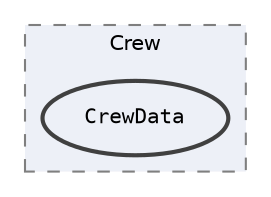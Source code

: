 digraph "Assets/Scripts/Crew/CrewData"
{
 // INTERACTIVE_SVG=YES
 // LATEX_PDF_SIZE
  bgcolor="transparent";
  edge [fontname=Helvetica,fontsize=10,labelfontname=Helvetica,labelfontsize=10];
  node [fontname=Helvetica,fontsize=10,fontname=Consolas fontsize=10 style=filled height=0.2 width=0.4 margin=0.1];
  compound=true
  subgraph clusterdir_9c1e8d6a300bef10c208a659d211cf91 {
    graph [ bgcolor="#edf0f7", pencolor="grey50", label="Crew", fontname=Helvetica,fontsize=10 style="filled,dashed", URL="dir_9c1e8d6a300bef10c208a659d211cf91.html",tooltip=""]
  dir_8956cbe87491d8e9d3e9714ae6b1bd82 [label="CrewData", fillcolor="#edf0f7", color="grey25", style="filled,bold", URL="dir_8956cbe87491d8e9d3e9714ae6b1bd82.html",tooltip=""];
  }
}
